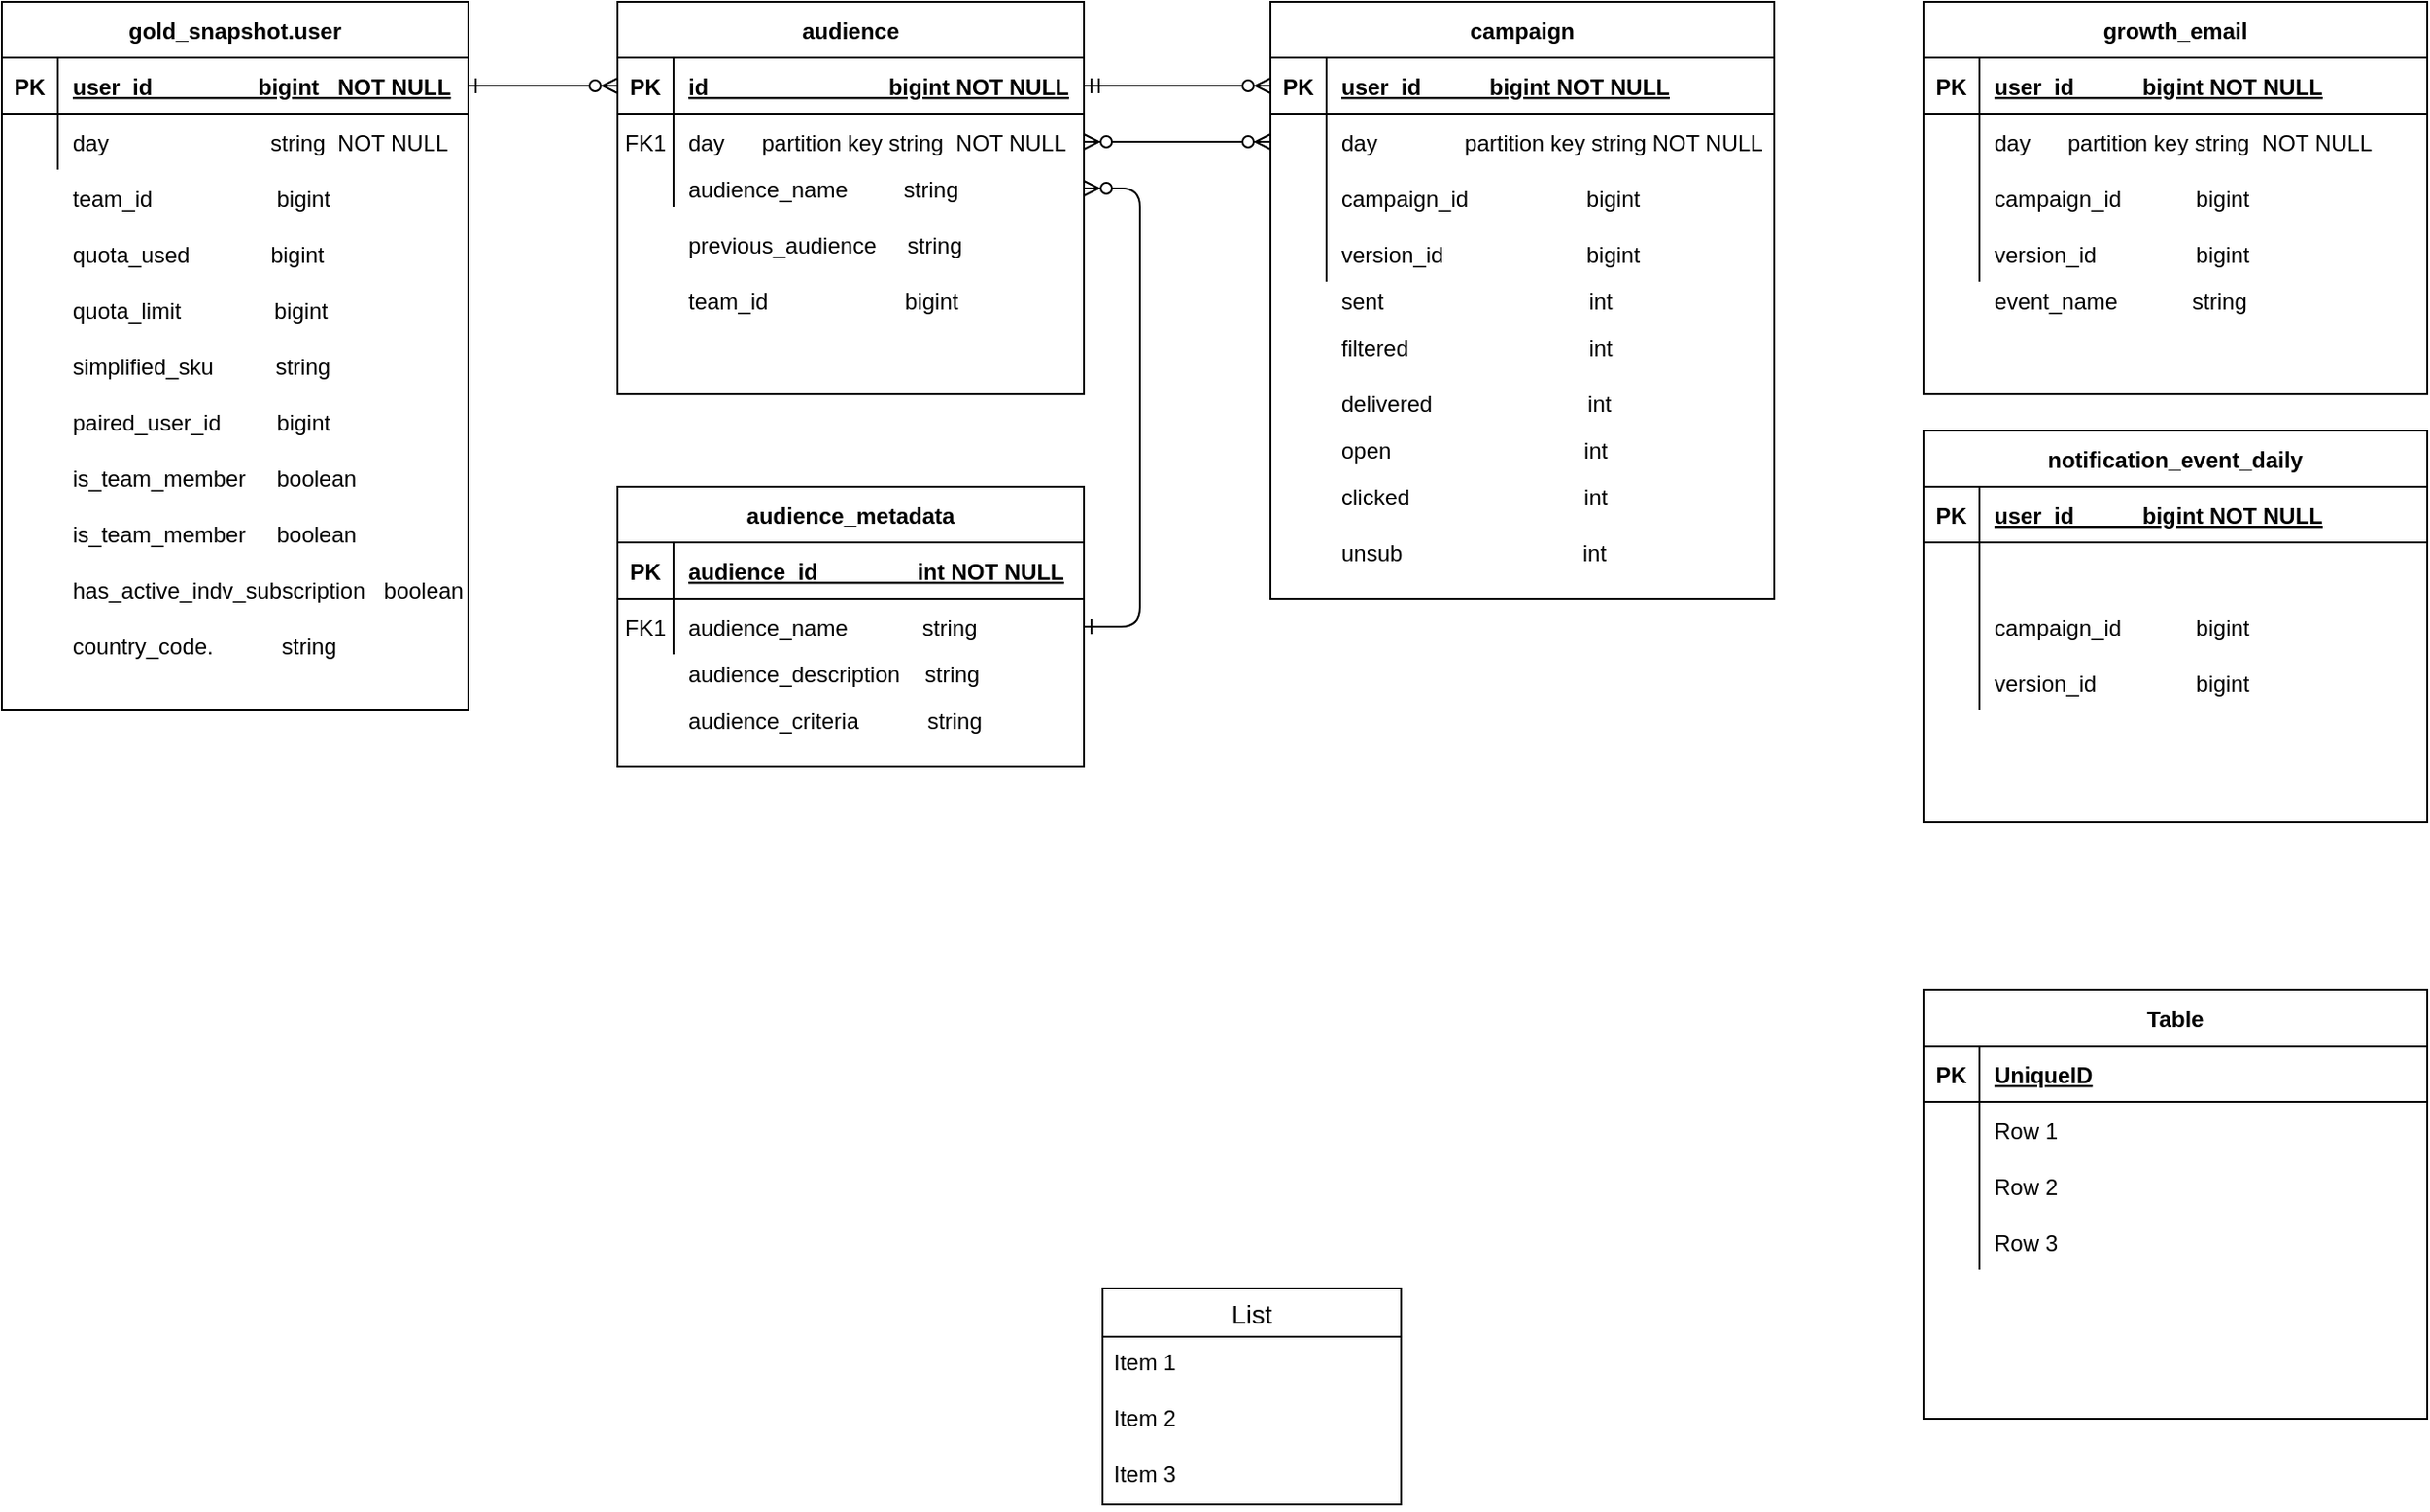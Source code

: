 <mxfile version="13.6.4" type="github">
  <diagram id="R2lEEEUBdFMjLlhIrx00" name="Page-1">
    <mxGraphModel dx="1077" dy="640" grid="1" gridSize="10" guides="1" tooltips="1" connect="1" arrows="1" fold="1" page="1" pageScale="1" pageWidth="1654" pageHeight="1169" math="0" shadow="0" extFonts="Permanent Marker^https://fonts.googleapis.com/css?family=Permanent+Marker">
      <root>
        <mxCell id="0" />
        <mxCell id="1" parent="0" />
        <mxCell id="C-vyLk0tnHw3VtMMgP7b-1" value="" style="edgeStyle=entityRelationEdgeStyle;endArrow=ERzeroToMany;startArrow=ERone;endFill=1;startFill=0;entryX=0;entryY=0.5;entryDx=0;entryDy=0;" parent="1" source="C-vyLk0tnHw3VtMMgP7b-24" target="C-vyLk0tnHw3VtMMgP7b-3" edge="1">
          <mxGeometry width="100" height="100" relative="1" as="geometry">
            <mxPoint x="340" y="720" as="sourcePoint" />
            <mxPoint x="440" y="620" as="targetPoint" />
          </mxGeometry>
        </mxCell>
        <mxCell id="C-vyLk0tnHw3VtMMgP7b-2" value="audience" style="shape=table;startSize=30;container=1;collapsible=1;childLayout=tableLayout;fixedRows=1;rowLines=0;fontStyle=1;align=center;resizeLast=1;" parent="1" vertex="1">
          <mxGeometry x="450" y="120" width="250" height="210" as="geometry" />
        </mxCell>
        <mxCell id="C-vyLk0tnHw3VtMMgP7b-3" value="" style="shape=partialRectangle;collapsible=0;dropTarget=0;pointerEvents=0;fillColor=none;points=[[0,0.5],[1,0.5]];portConstraint=eastwest;top=0;left=0;right=0;bottom=1;" parent="C-vyLk0tnHw3VtMMgP7b-2" vertex="1">
          <mxGeometry y="30" width="250" height="30" as="geometry" />
        </mxCell>
        <mxCell id="C-vyLk0tnHw3VtMMgP7b-4" value="PK" style="shape=partialRectangle;overflow=hidden;connectable=0;fillColor=none;top=0;left=0;bottom=0;right=0;fontStyle=1;" parent="C-vyLk0tnHw3VtMMgP7b-3" vertex="1">
          <mxGeometry width="30" height="30" as="geometry" />
        </mxCell>
        <mxCell id="C-vyLk0tnHw3VtMMgP7b-5" value="id                             bigint NOT NULL" style="shape=partialRectangle;overflow=hidden;connectable=0;fillColor=none;top=0;left=0;bottom=0;right=0;align=left;spacingLeft=6;fontStyle=5;" parent="C-vyLk0tnHw3VtMMgP7b-3" vertex="1">
          <mxGeometry x="30" width="220" height="30" as="geometry" />
        </mxCell>
        <mxCell id="C-vyLk0tnHw3VtMMgP7b-6" value="" style="shape=partialRectangle;collapsible=0;dropTarget=0;pointerEvents=0;fillColor=none;points=[[0,0.5],[1,0.5]];portConstraint=eastwest;top=0;left=0;right=0;bottom=0;" parent="C-vyLk0tnHw3VtMMgP7b-2" vertex="1">
          <mxGeometry y="60" width="250" height="30" as="geometry" />
        </mxCell>
        <mxCell id="C-vyLk0tnHw3VtMMgP7b-7" value="FK1" style="shape=partialRectangle;overflow=hidden;connectable=0;fillColor=none;top=0;left=0;bottom=0;right=0;" parent="C-vyLk0tnHw3VtMMgP7b-6" vertex="1">
          <mxGeometry width="30" height="30" as="geometry" />
        </mxCell>
        <mxCell id="C-vyLk0tnHw3VtMMgP7b-8" value="" style="shape=partialRectangle;overflow=hidden;connectable=0;fillColor=none;top=0;left=0;bottom=0;right=0;align=left;spacingLeft=6;" parent="C-vyLk0tnHw3VtMMgP7b-6" vertex="1">
          <mxGeometry x="30" width="220" height="30" as="geometry" />
        </mxCell>
        <mxCell id="C-vyLk0tnHw3VtMMgP7b-9" value="" style="shape=partialRectangle;collapsible=0;dropTarget=0;pointerEvents=0;fillColor=none;points=[[0,0.5],[1,0.5]];portConstraint=eastwest;top=0;left=0;right=0;bottom=0;" parent="C-vyLk0tnHw3VtMMgP7b-2" vertex="1">
          <mxGeometry y="90" width="250" height="20" as="geometry" />
        </mxCell>
        <mxCell id="C-vyLk0tnHw3VtMMgP7b-10" value="" style="shape=partialRectangle;overflow=hidden;connectable=0;fillColor=none;top=0;left=0;bottom=0;right=0;" parent="C-vyLk0tnHw3VtMMgP7b-9" vertex="1">
          <mxGeometry width="30" height="20" as="geometry" />
        </mxCell>
        <mxCell id="C-vyLk0tnHw3VtMMgP7b-11" value="audience_name         string" style="shape=partialRectangle;overflow=hidden;connectable=0;fillColor=none;top=0;left=0;bottom=0;right=0;align=left;spacingLeft=6;" parent="C-vyLk0tnHw3VtMMgP7b-9" vertex="1">
          <mxGeometry x="30" width="220" height="20" as="geometry" />
        </mxCell>
        <mxCell id="C-vyLk0tnHw3VtMMgP7b-23" value="gold_snapshot.user" style="shape=table;startSize=30;container=1;collapsible=1;childLayout=tableLayout;fixedRows=1;rowLines=0;fontStyle=1;align=center;resizeLast=1;" parent="1" vertex="1">
          <mxGeometry x="120" y="120" width="250" height="380" as="geometry" />
        </mxCell>
        <mxCell id="C-vyLk0tnHw3VtMMgP7b-24" value="" style="shape=partialRectangle;collapsible=0;dropTarget=0;pointerEvents=0;fillColor=none;points=[[0,0.5],[1,0.5]];portConstraint=eastwest;top=0;left=0;right=0;bottom=1;" parent="C-vyLk0tnHw3VtMMgP7b-23" vertex="1">
          <mxGeometry y="30" width="250" height="30" as="geometry" />
        </mxCell>
        <mxCell id="C-vyLk0tnHw3VtMMgP7b-25" value="PK" style="shape=partialRectangle;overflow=hidden;connectable=0;fillColor=none;top=0;left=0;bottom=0;right=0;fontStyle=1;" parent="C-vyLk0tnHw3VtMMgP7b-24" vertex="1">
          <mxGeometry width="30" height="30" as="geometry" />
        </mxCell>
        <mxCell id="C-vyLk0tnHw3VtMMgP7b-26" value="user_id                 bigint   NOT NULL" style="shape=partialRectangle;overflow=hidden;connectable=0;fillColor=none;top=0;left=0;bottom=0;right=0;align=left;spacingLeft=6;fontStyle=5;" parent="C-vyLk0tnHw3VtMMgP7b-24" vertex="1">
          <mxGeometry x="30" width="220" height="30" as="geometry" />
        </mxCell>
        <mxCell id="C-vyLk0tnHw3VtMMgP7b-27" value="" style="shape=partialRectangle;collapsible=0;dropTarget=0;pointerEvents=0;fillColor=none;points=[[0,0.5],[1,0.5]];portConstraint=eastwest;top=0;left=0;right=0;bottom=0;" parent="C-vyLk0tnHw3VtMMgP7b-23" vertex="1">
          <mxGeometry y="60" width="250" height="30" as="geometry" />
        </mxCell>
        <mxCell id="C-vyLk0tnHw3VtMMgP7b-28" value="" style="shape=partialRectangle;overflow=hidden;connectable=0;fillColor=none;top=0;left=0;bottom=0;right=0;" parent="C-vyLk0tnHw3VtMMgP7b-27" vertex="1">
          <mxGeometry width="30" height="30" as="geometry" />
        </mxCell>
        <mxCell id="C-vyLk0tnHw3VtMMgP7b-29" value="day                          string  NOT NULL" style="shape=partialRectangle;overflow=hidden;connectable=0;fillColor=none;top=0;left=0;bottom=0;right=0;align=left;spacingLeft=6;" parent="C-vyLk0tnHw3VtMMgP7b-27" vertex="1">
          <mxGeometry x="30" width="220" height="30" as="geometry" />
        </mxCell>
        <mxCell id="fZHdx7ZM3xfZUQqLPSBt-45" value="team_id                    bigint" style="shape=partialRectangle;overflow=hidden;connectable=0;fillColor=none;top=0;left=0;bottom=0;right=0;align=left;spacingLeft=6;" vertex="1" parent="1">
          <mxGeometry x="150" y="210" width="220" height="30" as="geometry" />
        </mxCell>
        <mxCell id="fZHdx7ZM3xfZUQqLPSBt-47" value="quota_limit               bigint" style="shape=partialRectangle;overflow=hidden;connectable=0;fillColor=none;top=0;left=0;bottom=0;right=0;align=left;spacingLeft=6;" vertex="1" parent="1">
          <mxGeometry x="150" y="270" width="220" height="30" as="geometry" />
        </mxCell>
        <mxCell id="fZHdx7ZM3xfZUQqLPSBt-48" value="quota_used             bigint" style="shape=partialRectangle;overflow=hidden;connectable=0;fillColor=none;top=0;left=0;bottom=0;right=0;align=left;spacingLeft=6;" vertex="1" parent="1">
          <mxGeometry x="150" y="240" width="220" height="30" as="geometry" />
        </mxCell>
        <mxCell id="fZHdx7ZM3xfZUQqLPSBt-49" value="simplified_sku          string" style="shape=partialRectangle;overflow=hidden;connectable=0;fillColor=none;top=0;left=0;bottom=0;right=0;align=left;spacingLeft=6;" vertex="1" parent="1">
          <mxGeometry x="150" y="300" width="220" height="30" as="geometry" />
        </mxCell>
        <mxCell id="fZHdx7ZM3xfZUQqLPSBt-50" value="paired_user_id         bigint" style="shape=partialRectangle;overflow=hidden;connectable=0;fillColor=none;top=0;left=0;bottom=0;right=0;align=left;spacingLeft=6;" vertex="1" parent="1">
          <mxGeometry x="150" y="330" width="220" height="30" as="geometry" />
        </mxCell>
        <mxCell id="fZHdx7ZM3xfZUQqLPSBt-51" value="is_team_member     boolean" style="shape=partialRectangle;overflow=hidden;connectable=0;fillColor=none;top=0;left=0;bottom=0;right=0;align=left;spacingLeft=6;" vertex="1" parent="1">
          <mxGeometry x="150" y="360" width="220" height="30" as="geometry" />
        </mxCell>
        <mxCell id="fZHdx7ZM3xfZUQqLPSBt-52" value="is_team_member     boolean" style="shape=partialRectangle;overflow=hidden;connectable=0;fillColor=none;top=0;left=0;bottom=0;right=0;align=left;spacingLeft=6;" vertex="1" parent="1">
          <mxGeometry x="150" y="390" width="220" height="30" as="geometry" />
        </mxCell>
        <mxCell id="fZHdx7ZM3xfZUQqLPSBt-53" value="has_active_indv_subscription   boolean" style="shape=partialRectangle;overflow=hidden;connectable=0;fillColor=none;top=0;left=0;bottom=0;right=0;align=left;spacingLeft=6;" vertex="1" parent="1">
          <mxGeometry x="150" y="420" width="220" height="30" as="geometry" />
        </mxCell>
        <mxCell id="fZHdx7ZM3xfZUQqLPSBt-55" value="country_code.           string" style="shape=partialRectangle;overflow=hidden;connectable=0;fillColor=none;top=0;left=0;bottom=0;right=0;align=left;spacingLeft=6;" vertex="1" parent="1">
          <mxGeometry x="150" y="450" width="220" height="30" as="geometry" />
        </mxCell>
        <mxCell id="fZHdx7ZM3xfZUQqLPSBt-58" value="day      partition key string  NOT NULL" style="shape=partialRectangle;overflow=hidden;connectable=0;fillColor=none;top=0;left=0;bottom=0;right=0;align=left;spacingLeft=6;" vertex="1" parent="1">
          <mxGeometry x="480" y="180" width="220" height="30" as="geometry" />
        </mxCell>
        <mxCell id="fZHdx7ZM3xfZUQqLPSBt-59" value="previous_audience     string" style="shape=partialRectangle;overflow=hidden;connectable=0;fillColor=none;top=0;left=0;bottom=0;right=0;align=left;spacingLeft=6;" vertex="1" parent="1">
          <mxGeometry x="480" y="240" width="220" height="20" as="geometry" />
        </mxCell>
        <mxCell id="fZHdx7ZM3xfZUQqLPSBt-60" value="team_id                      bigint" style="shape=partialRectangle;overflow=hidden;connectable=0;fillColor=none;top=0;left=0;bottom=0;right=0;align=left;spacingLeft=6;" vertex="1" parent="1">
          <mxGeometry x="480" y="265" width="220" height="30" as="geometry" />
        </mxCell>
        <mxCell id="fZHdx7ZM3xfZUQqLPSBt-61" value="audience_description    string" style="shape=partialRectangle;overflow=hidden;connectable=0;fillColor=none;top=0;left=0;bottom=0;right=0;align=left;spacingLeft=6;" vertex="1" parent="1">
          <mxGeometry x="480" y="470" width="220" height="20" as="geometry" />
        </mxCell>
        <mxCell id="fZHdx7ZM3xfZUQqLPSBt-62" value="audience_criteria           string" style="shape=partialRectangle;overflow=hidden;connectable=0;fillColor=none;top=0;left=0;bottom=0;right=0;align=left;spacingLeft=6;" vertex="1" parent="1">
          <mxGeometry x="480" y="490" width="220" height="30" as="geometry" />
        </mxCell>
        <mxCell id="fZHdx7ZM3xfZUQqLPSBt-64" value="" style="edgeStyle=entityRelationEdgeStyle;fontSize=12;html=1;endArrow=ERone;startArrow=ERzeroToMany;exitX=1;exitY=0.5;exitDx=0;exitDy=0;endFill=0;" edge="1" parent="1" source="C-vyLk0tnHw3VtMMgP7b-9" target="C-vyLk0tnHw3VtMMgP7b-20">
          <mxGeometry width="100" height="100" relative="1" as="geometry">
            <mxPoint x="700" y="250" as="sourcePoint" />
            <mxPoint x="760" y="390" as="targetPoint" />
          </mxGeometry>
        </mxCell>
        <mxCell id="C-vyLk0tnHw3VtMMgP7b-13" value="audience_metadata" style="shape=table;startSize=30;container=1;collapsible=1;childLayout=tableLayout;fixedRows=1;rowLines=0;fontStyle=1;align=center;resizeLast=1;" parent="1" vertex="1">
          <mxGeometry x="450" y="380" width="250" height="150" as="geometry" />
        </mxCell>
        <mxCell id="C-vyLk0tnHw3VtMMgP7b-14" value="" style="shape=partialRectangle;collapsible=0;dropTarget=0;pointerEvents=0;fillColor=none;points=[[0,0.5],[1,0.5]];portConstraint=eastwest;top=0;left=0;right=0;bottom=1;" parent="C-vyLk0tnHw3VtMMgP7b-13" vertex="1">
          <mxGeometry y="30" width="250" height="30" as="geometry" />
        </mxCell>
        <mxCell id="C-vyLk0tnHw3VtMMgP7b-15" value="PK" style="shape=partialRectangle;overflow=hidden;connectable=0;fillColor=none;top=0;left=0;bottom=0;right=0;fontStyle=1;" parent="C-vyLk0tnHw3VtMMgP7b-14" vertex="1">
          <mxGeometry width="30" height="30" as="geometry" />
        </mxCell>
        <mxCell id="C-vyLk0tnHw3VtMMgP7b-16" value="audience_id                int NOT NULL " style="shape=partialRectangle;overflow=hidden;connectable=0;fillColor=none;top=0;left=0;bottom=0;right=0;align=left;spacingLeft=6;fontStyle=5;" parent="C-vyLk0tnHw3VtMMgP7b-14" vertex="1">
          <mxGeometry x="30" width="220" height="30" as="geometry" />
        </mxCell>
        <mxCell id="C-vyLk0tnHw3VtMMgP7b-20" value="" style="shape=partialRectangle;collapsible=0;dropTarget=0;pointerEvents=0;fillColor=none;points=[[0,0.5],[1,0.5]];portConstraint=eastwest;top=0;left=0;right=0;bottom=0;" parent="C-vyLk0tnHw3VtMMgP7b-13" vertex="1">
          <mxGeometry y="60" width="250" height="30" as="geometry" />
        </mxCell>
        <mxCell id="C-vyLk0tnHw3VtMMgP7b-21" value="FK1" style="shape=partialRectangle;overflow=hidden;connectable=0;fillColor=none;top=0;left=0;bottom=0;right=0;" parent="C-vyLk0tnHw3VtMMgP7b-20" vertex="1">
          <mxGeometry width="30" height="30" as="geometry" />
        </mxCell>
        <mxCell id="C-vyLk0tnHw3VtMMgP7b-22" value="audience_name            string" style="shape=partialRectangle;overflow=hidden;connectable=0;fillColor=none;top=0;left=0;bottom=0;right=0;align=left;spacingLeft=6;" parent="C-vyLk0tnHw3VtMMgP7b-20" vertex="1">
          <mxGeometry x="30" width="220" height="30" as="geometry" />
        </mxCell>
        <mxCell id="fZHdx7ZM3xfZUQqLPSBt-66" value="day      partition key string  NOT NULL" style="shape=partialRectangle;overflow=hidden;connectable=0;fillColor=none;top=0;left=0;bottom=0;right=0;align=left;spacingLeft=6;" vertex="1" parent="1">
          <mxGeometry x="1180" y="180" width="220" height="30" as="geometry" />
        </mxCell>
        <mxCell id="fZHdx7ZM3xfZUQqLPSBt-68" value="event_name            string" style="shape=partialRectangle;overflow=hidden;connectable=0;fillColor=none;top=0;left=0;bottom=0;right=0;align=left;spacingLeft=6;" vertex="1" parent="1">
          <mxGeometry x="1180" y="265" width="220" height="30" as="geometry" />
        </mxCell>
        <mxCell id="fZHdx7ZM3xfZUQqLPSBt-2" value="growth_email" style="shape=table;startSize=30;container=1;collapsible=1;childLayout=tableLayout;fixedRows=1;rowLines=0;fontStyle=1;align=center;resizeLast=1;" vertex="1" parent="1">
          <mxGeometry x="1150" y="120" width="270" height="210" as="geometry" />
        </mxCell>
        <mxCell id="fZHdx7ZM3xfZUQqLPSBt-3" value="" style="shape=partialRectangle;collapsible=0;dropTarget=0;pointerEvents=0;fillColor=none;top=0;left=0;bottom=1;right=0;points=[[0,0.5],[1,0.5]];portConstraint=eastwest;" vertex="1" parent="fZHdx7ZM3xfZUQqLPSBt-2">
          <mxGeometry y="30" width="270" height="30" as="geometry" />
        </mxCell>
        <mxCell id="fZHdx7ZM3xfZUQqLPSBt-4" value="PK" style="shape=partialRectangle;connectable=0;fillColor=none;top=0;left=0;bottom=0;right=0;fontStyle=1;overflow=hidden;" vertex="1" parent="fZHdx7ZM3xfZUQqLPSBt-3">
          <mxGeometry width="30" height="30" as="geometry" />
        </mxCell>
        <mxCell id="fZHdx7ZM3xfZUQqLPSBt-5" value="user_id           bigint NOT NULL" style="shape=partialRectangle;connectable=0;fillColor=none;top=0;left=0;bottom=0;right=0;align=left;spacingLeft=6;fontStyle=5;overflow=hidden;" vertex="1" parent="fZHdx7ZM3xfZUQqLPSBt-3">
          <mxGeometry x="30" width="240" height="30" as="geometry" />
        </mxCell>
        <mxCell id="fZHdx7ZM3xfZUQqLPSBt-9" value="" style="shape=partialRectangle;collapsible=0;dropTarget=0;pointerEvents=0;fillColor=none;top=0;left=0;bottom=0;right=0;points=[[0,0.5],[1,0.5]];portConstraint=eastwest;" vertex="1" parent="fZHdx7ZM3xfZUQqLPSBt-2">
          <mxGeometry y="60" width="270" height="30" as="geometry" />
        </mxCell>
        <mxCell id="fZHdx7ZM3xfZUQqLPSBt-10" value="" style="shape=partialRectangle;connectable=0;fillColor=none;top=0;left=0;bottom=0;right=0;editable=1;overflow=hidden;" vertex="1" parent="fZHdx7ZM3xfZUQqLPSBt-9">
          <mxGeometry width="30" height="30" as="geometry" />
        </mxCell>
        <mxCell id="fZHdx7ZM3xfZUQqLPSBt-11" value="" style="shape=partialRectangle;connectable=0;fillColor=none;top=0;left=0;bottom=0;right=0;align=left;spacingLeft=6;overflow=hidden;" vertex="1" parent="fZHdx7ZM3xfZUQqLPSBt-9">
          <mxGeometry x="30" width="240" height="30" as="geometry" />
        </mxCell>
        <mxCell id="fZHdx7ZM3xfZUQqLPSBt-12" value="" style="shape=partialRectangle;collapsible=0;dropTarget=0;pointerEvents=0;fillColor=none;top=0;left=0;bottom=0;right=0;points=[[0,0.5],[1,0.5]];portConstraint=eastwest;" vertex="1" parent="fZHdx7ZM3xfZUQqLPSBt-2">
          <mxGeometry y="90" width="270" height="30" as="geometry" />
        </mxCell>
        <mxCell id="fZHdx7ZM3xfZUQqLPSBt-13" value="" style="shape=partialRectangle;connectable=0;fillColor=none;top=0;left=0;bottom=0;right=0;editable=1;overflow=hidden;" vertex="1" parent="fZHdx7ZM3xfZUQqLPSBt-12">
          <mxGeometry width="30" height="30" as="geometry" />
        </mxCell>
        <mxCell id="fZHdx7ZM3xfZUQqLPSBt-14" value="campaign_id            bigint" style="shape=partialRectangle;connectable=0;fillColor=none;top=0;left=0;bottom=0;right=0;align=left;spacingLeft=6;overflow=hidden;" vertex="1" parent="fZHdx7ZM3xfZUQqLPSBt-12">
          <mxGeometry x="30" width="240" height="30" as="geometry" />
        </mxCell>
        <mxCell id="fZHdx7ZM3xfZUQqLPSBt-6" value="" style="shape=partialRectangle;collapsible=0;dropTarget=0;pointerEvents=0;fillColor=none;top=0;left=0;bottom=0;right=0;points=[[0,0.5],[1,0.5]];portConstraint=eastwest;" vertex="1" parent="fZHdx7ZM3xfZUQqLPSBt-2">
          <mxGeometry y="120" width="270" height="30" as="geometry" />
        </mxCell>
        <mxCell id="fZHdx7ZM3xfZUQqLPSBt-7" value="" style="shape=partialRectangle;connectable=0;fillColor=none;top=0;left=0;bottom=0;right=0;editable=1;overflow=hidden;" vertex="1" parent="fZHdx7ZM3xfZUQqLPSBt-6">
          <mxGeometry width="30" height="30" as="geometry" />
        </mxCell>
        <mxCell id="fZHdx7ZM3xfZUQqLPSBt-8" value="version_id                bigint" style="shape=partialRectangle;connectable=0;fillColor=none;top=0;left=0;bottom=0;right=0;align=left;spacingLeft=6;overflow=hidden;" vertex="1" parent="fZHdx7ZM3xfZUQqLPSBt-6">
          <mxGeometry x="30" width="240" height="30" as="geometry" />
        </mxCell>
        <mxCell id="fZHdx7ZM3xfZUQqLPSBt-74" value="campaign" style="shape=table;startSize=30;container=1;collapsible=1;childLayout=tableLayout;fixedRows=1;rowLines=0;fontStyle=1;align=center;resizeLast=1;" vertex="1" parent="1">
          <mxGeometry x="800" y="120" width="270" height="320" as="geometry" />
        </mxCell>
        <mxCell id="fZHdx7ZM3xfZUQqLPSBt-75" value="" style="shape=partialRectangle;collapsible=0;dropTarget=0;pointerEvents=0;fillColor=none;top=0;left=0;bottom=1;right=0;points=[[0,0.5],[1,0.5]];portConstraint=eastwest;" vertex="1" parent="fZHdx7ZM3xfZUQqLPSBt-74">
          <mxGeometry y="30" width="270" height="30" as="geometry" />
        </mxCell>
        <mxCell id="fZHdx7ZM3xfZUQqLPSBt-76" value="PK" style="shape=partialRectangle;connectable=0;fillColor=none;top=0;left=0;bottom=0;right=0;fontStyle=1;overflow=hidden;" vertex="1" parent="fZHdx7ZM3xfZUQqLPSBt-75">
          <mxGeometry width="30" height="30" as="geometry" />
        </mxCell>
        <mxCell id="fZHdx7ZM3xfZUQqLPSBt-77" value="user_id           bigint NOT NULL" style="shape=partialRectangle;connectable=0;fillColor=none;top=0;left=0;bottom=0;right=0;align=left;spacingLeft=6;fontStyle=5;overflow=hidden;" vertex="1" parent="fZHdx7ZM3xfZUQqLPSBt-75">
          <mxGeometry x="30" width="240" height="30" as="geometry" />
        </mxCell>
        <mxCell id="fZHdx7ZM3xfZUQqLPSBt-78" value="" style="shape=partialRectangle;collapsible=0;dropTarget=0;pointerEvents=0;fillColor=none;top=0;left=0;bottom=0;right=0;points=[[0,0.5],[1,0.5]];portConstraint=eastwest;" vertex="1" parent="fZHdx7ZM3xfZUQqLPSBt-74">
          <mxGeometry y="60" width="270" height="30" as="geometry" />
        </mxCell>
        <mxCell id="fZHdx7ZM3xfZUQqLPSBt-79" value="" style="shape=partialRectangle;connectable=0;fillColor=none;top=0;left=0;bottom=0;right=0;editable=1;overflow=hidden;" vertex="1" parent="fZHdx7ZM3xfZUQqLPSBt-78">
          <mxGeometry width="30" height="30" as="geometry" />
        </mxCell>
        <mxCell id="fZHdx7ZM3xfZUQqLPSBt-80" value="" style="shape=partialRectangle;connectable=0;fillColor=none;top=0;left=0;bottom=0;right=0;align=left;spacingLeft=6;overflow=hidden;" vertex="1" parent="fZHdx7ZM3xfZUQqLPSBt-78">
          <mxGeometry x="30" width="240" height="30" as="geometry" />
        </mxCell>
        <mxCell id="fZHdx7ZM3xfZUQqLPSBt-81" value="" style="shape=partialRectangle;collapsible=0;dropTarget=0;pointerEvents=0;fillColor=none;top=0;left=0;bottom=0;right=0;points=[[0,0.5],[1,0.5]];portConstraint=eastwest;" vertex="1" parent="fZHdx7ZM3xfZUQqLPSBt-74">
          <mxGeometry y="90" width="270" height="30" as="geometry" />
        </mxCell>
        <mxCell id="fZHdx7ZM3xfZUQqLPSBt-82" value="" style="shape=partialRectangle;connectable=0;fillColor=none;top=0;left=0;bottom=0;right=0;editable=1;overflow=hidden;" vertex="1" parent="fZHdx7ZM3xfZUQqLPSBt-81">
          <mxGeometry width="30" height="30" as="geometry" />
        </mxCell>
        <mxCell id="fZHdx7ZM3xfZUQqLPSBt-83" value="campaign_id                   bigint" style="shape=partialRectangle;connectable=0;fillColor=none;top=0;left=0;bottom=0;right=0;align=left;spacingLeft=6;overflow=hidden;" vertex="1" parent="fZHdx7ZM3xfZUQqLPSBt-81">
          <mxGeometry x="30" width="240" height="30" as="geometry" />
        </mxCell>
        <mxCell id="fZHdx7ZM3xfZUQqLPSBt-84" value="" style="shape=partialRectangle;collapsible=0;dropTarget=0;pointerEvents=0;fillColor=none;top=0;left=0;bottom=0;right=0;points=[[0,0.5],[1,0.5]];portConstraint=eastwest;" vertex="1" parent="fZHdx7ZM3xfZUQqLPSBt-74">
          <mxGeometry y="120" width="270" height="30" as="geometry" />
        </mxCell>
        <mxCell id="fZHdx7ZM3xfZUQqLPSBt-85" value="" style="shape=partialRectangle;connectable=0;fillColor=none;top=0;left=0;bottom=0;right=0;editable=1;overflow=hidden;" vertex="1" parent="fZHdx7ZM3xfZUQqLPSBt-84">
          <mxGeometry width="30" height="30" as="geometry" />
        </mxCell>
        <mxCell id="fZHdx7ZM3xfZUQqLPSBt-86" value="version_id                       bigint" style="shape=partialRectangle;connectable=0;fillColor=none;top=0;left=0;bottom=0;right=0;align=left;spacingLeft=6;overflow=hidden;" vertex="1" parent="fZHdx7ZM3xfZUQqLPSBt-84">
          <mxGeometry x="30" width="240" height="30" as="geometry" />
        </mxCell>
        <mxCell id="fZHdx7ZM3xfZUQqLPSBt-41" value="List" style="swimlane;fontStyle=0;childLayout=stackLayout;horizontal=1;startSize=26;horizontalStack=0;resizeParent=1;resizeParentMax=0;resizeLast=0;collapsible=1;marginBottom=0;align=center;fontSize=14;" vertex="1" parent="1">
          <mxGeometry x="710" y="810" width="160" height="116" as="geometry" />
        </mxCell>
        <mxCell id="fZHdx7ZM3xfZUQqLPSBt-42" value="Item 1" style="text;strokeColor=none;fillColor=none;spacingLeft=4;spacingRight=4;overflow=hidden;rotatable=0;points=[[0,0.5],[1,0.5]];portConstraint=eastwest;fontSize=12;" vertex="1" parent="fZHdx7ZM3xfZUQqLPSBt-41">
          <mxGeometry y="26" width="160" height="30" as="geometry" />
        </mxCell>
        <mxCell id="fZHdx7ZM3xfZUQqLPSBt-43" value="Item 2" style="text;strokeColor=none;fillColor=none;spacingLeft=4;spacingRight=4;overflow=hidden;rotatable=0;points=[[0,0.5],[1,0.5]];portConstraint=eastwest;fontSize=12;" vertex="1" parent="fZHdx7ZM3xfZUQqLPSBt-41">
          <mxGeometry y="56" width="160" height="30" as="geometry" />
        </mxCell>
        <mxCell id="fZHdx7ZM3xfZUQqLPSBt-44" value="Item 3" style="text;strokeColor=none;fillColor=none;spacingLeft=4;spacingRight=4;overflow=hidden;rotatable=0;points=[[0,0.5],[1,0.5]];portConstraint=eastwest;fontSize=12;" vertex="1" parent="fZHdx7ZM3xfZUQqLPSBt-41">
          <mxGeometry y="86" width="160" height="30" as="geometry" />
        </mxCell>
        <mxCell id="fZHdx7ZM3xfZUQqLPSBt-15" value="Table" style="shape=table;startSize=30;container=1;collapsible=1;childLayout=tableLayout;fixedRows=1;rowLines=0;fontStyle=1;align=center;resizeLast=1;" vertex="1" parent="1">
          <mxGeometry x="1150" y="650" width="270" height="230" as="geometry" />
        </mxCell>
        <mxCell id="fZHdx7ZM3xfZUQqLPSBt-16" value="" style="shape=partialRectangle;collapsible=0;dropTarget=0;pointerEvents=0;fillColor=none;top=0;left=0;bottom=1;right=0;points=[[0,0.5],[1,0.5]];portConstraint=eastwest;" vertex="1" parent="fZHdx7ZM3xfZUQqLPSBt-15">
          <mxGeometry y="30" width="270" height="30" as="geometry" />
        </mxCell>
        <mxCell id="fZHdx7ZM3xfZUQqLPSBt-17" value="PK" style="shape=partialRectangle;connectable=0;fillColor=none;top=0;left=0;bottom=0;right=0;fontStyle=1;overflow=hidden;" vertex="1" parent="fZHdx7ZM3xfZUQqLPSBt-16">
          <mxGeometry width="30" height="30" as="geometry" />
        </mxCell>
        <mxCell id="fZHdx7ZM3xfZUQqLPSBt-18" value="UniqueID" style="shape=partialRectangle;connectable=0;fillColor=none;top=0;left=0;bottom=0;right=0;align=left;spacingLeft=6;fontStyle=5;overflow=hidden;" vertex="1" parent="fZHdx7ZM3xfZUQqLPSBt-16">
          <mxGeometry x="30" width="240" height="30" as="geometry" />
        </mxCell>
        <mxCell id="fZHdx7ZM3xfZUQqLPSBt-19" value="" style="shape=partialRectangle;collapsible=0;dropTarget=0;pointerEvents=0;fillColor=none;top=0;left=0;bottom=0;right=0;points=[[0,0.5],[1,0.5]];portConstraint=eastwest;" vertex="1" parent="fZHdx7ZM3xfZUQqLPSBt-15">
          <mxGeometry y="60" width="270" height="30" as="geometry" />
        </mxCell>
        <mxCell id="fZHdx7ZM3xfZUQqLPSBt-20" value="" style="shape=partialRectangle;connectable=0;fillColor=none;top=0;left=0;bottom=0;right=0;editable=1;overflow=hidden;" vertex="1" parent="fZHdx7ZM3xfZUQqLPSBt-19">
          <mxGeometry width="30" height="30" as="geometry" />
        </mxCell>
        <mxCell id="fZHdx7ZM3xfZUQqLPSBt-21" value="Row 1" style="shape=partialRectangle;connectable=0;fillColor=none;top=0;left=0;bottom=0;right=0;align=left;spacingLeft=6;overflow=hidden;" vertex="1" parent="fZHdx7ZM3xfZUQqLPSBt-19">
          <mxGeometry x="30" width="240" height="30" as="geometry" />
        </mxCell>
        <mxCell id="fZHdx7ZM3xfZUQqLPSBt-22" value="" style="shape=partialRectangle;collapsible=0;dropTarget=0;pointerEvents=0;fillColor=none;top=0;left=0;bottom=0;right=0;points=[[0,0.5],[1,0.5]];portConstraint=eastwest;" vertex="1" parent="fZHdx7ZM3xfZUQqLPSBt-15">
          <mxGeometry y="90" width="270" height="30" as="geometry" />
        </mxCell>
        <mxCell id="fZHdx7ZM3xfZUQqLPSBt-23" value="" style="shape=partialRectangle;connectable=0;fillColor=none;top=0;left=0;bottom=0;right=0;editable=1;overflow=hidden;" vertex="1" parent="fZHdx7ZM3xfZUQqLPSBt-22">
          <mxGeometry width="30" height="30" as="geometry" />
        </mxCell>
        <mxCell id="fZHdx7ZM3xfZUQqLPSBt-24" value="Row 2" style="shape=partialRectangle;connectable=0;fillColor=none;top=0;left=0;bottom=0;right=0;align=left;spacingLeft=6;overflow=hidden;" vertex="1" parent="fZHdx7ZM3xfZUQqLPSBt-22">
          <mxGeometry x="30" width="240" height="30" as="geometry" />
        </mxCell>
        <mxCell id="fZHdx7ZM3xfZUQqLPSBt-25" value="" style="shape=partialRectangle;collapsible=0;dropTarget=0;pointerEvents=0;fillColor=none;top=0;left=0;bottom=0;right=0;points=[[0,0.5],[1,0.5]];portConstraint=eastwest;" vertex="1" parent="fZHdx7ZM3xfZUQqLPSBt-15">
          <mxGeometry y="120" width="270" height="30" as="geometry" />
        </mxCell>
        <mxCell id="fZHdx7ZM3xfZUQqLPSBt-26" value="" style="shape=partialRectangle;connectable=0;fillColor=none;top=0;left=0;bottom=0;right=0;editable=1;overflow=hidden;" vertex="1" parent="fZHdx7ZM3xfZUQqLPSBt-25">
          <mxGeometry width="30" height="30" as="geometry" />
        </mxCell>
        <mxCell id="fZHdx7ZM3xfZUQqLPSBt-27" value="Row 3" style="shape=partialRectangle;connectable=0;fillColor=none;top=0;left=0;bottom=0;right=0;align=left;spacingLeft=6;overflow=hidden;" vertex="1" parent="fZHdx7ZM3xfZUQqLPSBt-25">
          <mxGeometry x="30" width="240" height="30" as="geometry" />
        </mxCell>
        <mxCell id="fZHdx7ZM3xfZUQqLPSBt-100" value="day              partition key string NOT NULL" style="shape=partialRectangle;connectable=0;fillColor=none;top=0;left=0;bottom=0;right=0;align=left;spacingLeft=6;overflow=hidden;" vertex="1" parent="1">
          <mxGeometry x="830" y="180" width="240" height="30" as="geometry" />
        </mxCell>
        <mxCell id="fZHdx7ZM3xfZUQqLPSBt-101" value="sent                                 int" style="shape=partialRectangle;connectable=0;fillColor=none;top=0;left=0;bottom=0;right=0;align=left;spacingLeft=6;overflow=hidden;" vertex="1" parent="1">
          <mxGeometry x="830" y="265" width="240" height="30" as="geometry" />
        </mxCell>
        <mxCell id="fZHdx7ZM3xfZUQqLPSBt-102" value="filtered                             int" style="shape=partialRectangle;connectable=0;fillColor=none;top=0;left=0;bottom=0;right=0;align=left;spacingLeft=6;overflow=hidden;" vertex="1" parent="1">
          <mxGeometry x="830" y="290" width="240" height="30" as="geometry" />
        </mxCell>
        <mxCell id="fZHdx7ZM3xfZUQqLPSBt-103" value="delivered                         int" style="shape=partialRectangle;connectable=0;fillColor=none;top=0;left=0;bottom=0;right=0;align=left;spacingLeft=6;overflow=hidden;" vertex="1" parent="1">
          <mxGeometry x="830" y="320" width="240" height="30" as="geometry" />
        </mxCell>
        <mxCell id="fZHdx7ZM3xfZUQqLPSBt-104" value="open                               int" style="shape=partialRectangle;connectable=0;fillColor=none;top=0;left=0;bottom=0;right=0;align=left;spacingLeft=6;overflow=hidden;" vertex="1" parent="1">
          <mxGeometry x="830" y="345" width="240" height="30" as="geometry" />
        </mxCell>
        <mxCell id="fZHdx7ZM3xfZUQqLPSBt-106" value="" style="edgeStyle=entityRelationEdgeStyle;fontSize=12;html=1;endArrow=ERzeroToMany;startArrow=ERmandOne;exitX=1;exitY=0.5;exitDx=0;exitDy=0;entryX=0;entryY=0.5;entryDx=0;entryDy=0;" edge="1" parent="1" source="C-vyLk0tnHw3VtMMgP7b-3" target="fZHdx7ZM3xfZUQqLPSBt-75">
          <mxGeometry width="100" height="100" relative="1" as="geometry">
            <mxPoint x="910" y="320" as="sourcePoint" />
            <mxPoint x="1010" y="220" as="targetPoint" />
          </mxGeometry>
        </mxCell>
        <mxCell id="fZHdx7ZM3xfZUQqLPSBt-108" value="" style="edgeStyle=entityRelationEdgeStyle;fontSize=12;html=1;endArrow=ERzeroToMany;endFill=1;startArrow=ERzeroToMany;entryX=0;entryY=0.5;entryDx=0;entryDy=0;" edge="1" parent="1" target="fZHdx7ZM3xfZUQqLPSBt-78">
          <mxGeometry width="100" height="100" relative="1" as="geometry">
            <mxPoint x="700" y="195" as="sourcePoint" />
            <mxPoint x="1010" y="220" as="targetPoint" />
          </mxGeometry>
        </mxCell>
        <mxCell id="fZHdx7ZM3xfZUQqLPSBt-109" value="clicked                            int" style="shape=partialRectangle;connectable=0;fillColor=none;top=0;left=0;bottom=0;right=0;align=left;spacingLeft=6;overflow=hidden;" vertex="1" parent="1">
          <mxGeometry x="830" y="370" width="240" height="30" as="geometry" />
        </mxCell>
        <mxCell id="fZHdx7ZM3xfZUQqLPSBt-110" value="unsub                             int" style="shape=partialRectangle;connectable=0;fillColor=none;top=0;left=0;bottom=0;right=0;align=left;spacingLeft=6;overflow=hidden;" vertex="1" parent="1">
          <mxGeometry x="830" y="400" width="240" height="30" as="geometry" />
        </mxCell>
        <mxCell id="fZHdx7ZM3xfZUQqLPSBt-111" value="notification_event_daily" style="shape=table;startSize=30;container=1;collapsible=1;childLayout=tableLayout;fixedRows=1;rowLines=0;fontStyle=1;align=center;resizeLast=1;" vertex="1" parent="1">
          <mxGeometry x="1150" y="350" width="270" height="210" as="geometry" />
        </mxCell>
        <mxCell id="fZHdx7ZM3xfZUQqLPSBt-112" value="" style="shape=partialRectangle;collapsible=0;dropTarget=0;pointerEvents=0;fillColor=none;top=0;left=0;bottom=1;right=0;points=[[0,0.5],[1,0.5]];portConstraint=eastwest;" vertex="1" parent="fZHdx7ZM3xfZUQqLPSBt-111">
          <mxGeometry y="30" width="270" height="30" as="geometry" />
        </mxCell>
        <mxCell id="fZHdx7ZM3xfZUQqLPSBt-113" value="PK" style="shape=partialRectangle;connectable=0;fillColor=none;top=0;left=0;bottom=0;right=0;fontStyle=1;overflow=hidden;" vertex="1" parent="fZHdx7ZM3xfZUQqLPSBt-112">
          <mxGeometry width="30" height="30" as="geometry" />
        </mxCell>
        <mxCell id="fZHdx7ZM3xfZUQqLPSBt-114" value="user_id           bigint NOT NULL" style="shape=partialRectangle;connectable=0;fillColor=none;top=0;left=0;bottom=0;right=0;align=left;spacingLeft=6;fontStyle=5;overflow=hidden;" vertex="1" parent="fZHdx7ZM3xfZUQqLPSBt-112">
          <mxGeometry x="30" width="240" height="30" as="geometry" />
        </mxCell>
        <mxCell id="fZHdx7ZM3xfZUQqLPSBt-115" value="" style="shape=partialRectangle;collapsible=0;dropTarget=0;pointerEvents=0;fillColor=none;top=0;left=0;bottom=0;right=0;points=[[0,0.5],[1,0.5]];portConstraint=eastwest;" vertex="1" parent="fZHdx7ZM3xfZUQqLPSBt-111">
          <mxGeometry y="60" width="270" height="30" as="geometry" />
        </mxCell>
        <mxCell id="fZHdx7ZM3xfZUQqLPSBt-116" value="" style="shape=partialRectangle;connectable=0;fillColor=none;top=0;left=0;bottom=0;right=0;editable=1;overflow=hidden;" vertex="1" parent="fZHdx7ZM3xfZUQqLPSBt-115">
          <mxGeometry width="30" height="30" as="geometry" />
        </mxCell>
        <mxCell id="fZHdx7ZM3xfZUQqLPSBt-117" value="" style="shape=partialRectangle;connectable=0;fillColor=none;top=0;left=0;bottom=0;right=0;align=left;spacingLeft=6;overflow=hidden;" vertex="1" parent="fZHdx7ZM3xfZUQqLPSBt-115">
          <mxGeometry x="30" width="240" height="30" as="geometry" />
        </mxCell>
        <mxCell id="fZHdx7ZM3xfZUQqLPSBt-118" value="" style="shape=partialRectangle;collapsible=0;dropTarget=0;pointerEvents=0;fillColor=none;top=0;left=0;bottom=0;right=0;points=[[0,0.5],[1,0.5]];portConstraint=eastwest;" vertex="1" parent="fZHdx7ZM3xfZUQqLPSBt-111">
          <mxGeometry y="90" width="270" height="30" as="geometry" />
        </mxCell>
        <mxCell id="fZHdx7ZM3xfZUQqLPSBt-119" value="" style="shape=partialRectangle;connectable=0;fillColor=none;top=0;left=0;bottom=0;right=0;editable=1;overflow=hidden;" vertex="1" parent="fZHdx7ZM3xfZUQqLPSBt-118">
          <mxGeometry width="30" height="30" as="geometry" />
        </mxCell>
        <mxCell id="fZHdx7ZM3xfZUQqLPSBt-120" value="campaign_id            bigint" style="shape=partialRectangle;connectable=0;fillColor=none;top=0;left=0;bottom=0;right=0;align=left;spacingLeft=6;overflow=hidden;" vertex="1" parent="fZHdx7ZM3xfZUQqLPSBt-118">
          <mxGeometry x="30" width="240" height="30" as="geometry" />
        </mxCell>
        <mxCell id="fZHdx7ZM3xfZUQqLPSBt-121" value="" style="shape=partialRectangle;collapsible=0;dropTarget=0;pointerEvents=0;fillColor=none;top=0;left=0;bottom=0;right=0;points=[[0,0.5],[1,0.5]];portConstraint=eastwest;" vertex="1" parent="fZHdx7ZM3xfZUQqLPSBt-111">
          <mxGeometry y="120" width="270" height="30" as="geometry" />
        </mxCell>
        <mxCell id="fZHdx7ZM3xfZUQqLPSBt-122" value="" style="shape=partialRectangle;connectable=0;fillColor=none;top=0;left=0;bottom=0;right=0;editable=1;overflow=hidden;" vertex="1" parent="fZHdx7ZM3xfZUQqLPSBt-121">
          <mxGeometry width="30" height="30" as="geometry" />
        </mxCell>
        <mxCell id="fZHdx7ZM3xfZUQqLPSBt-123" value="version_id                bigint" style="shape=partialRectangle;connectable=0;fillColor=none;top=0;left=0;bottom=0;right=0;align=left;spacingLeft=6;overflow=hidden;" vertex="1" parent="fZHdx7ZM3xfZUQqLPSBt-121">
          <mxGeometry x="30" width="240" height="30" as="geometry" />
        </mxCell>
      </root>
    </mxGraphModel>
  </diagram>
</mxfile>
